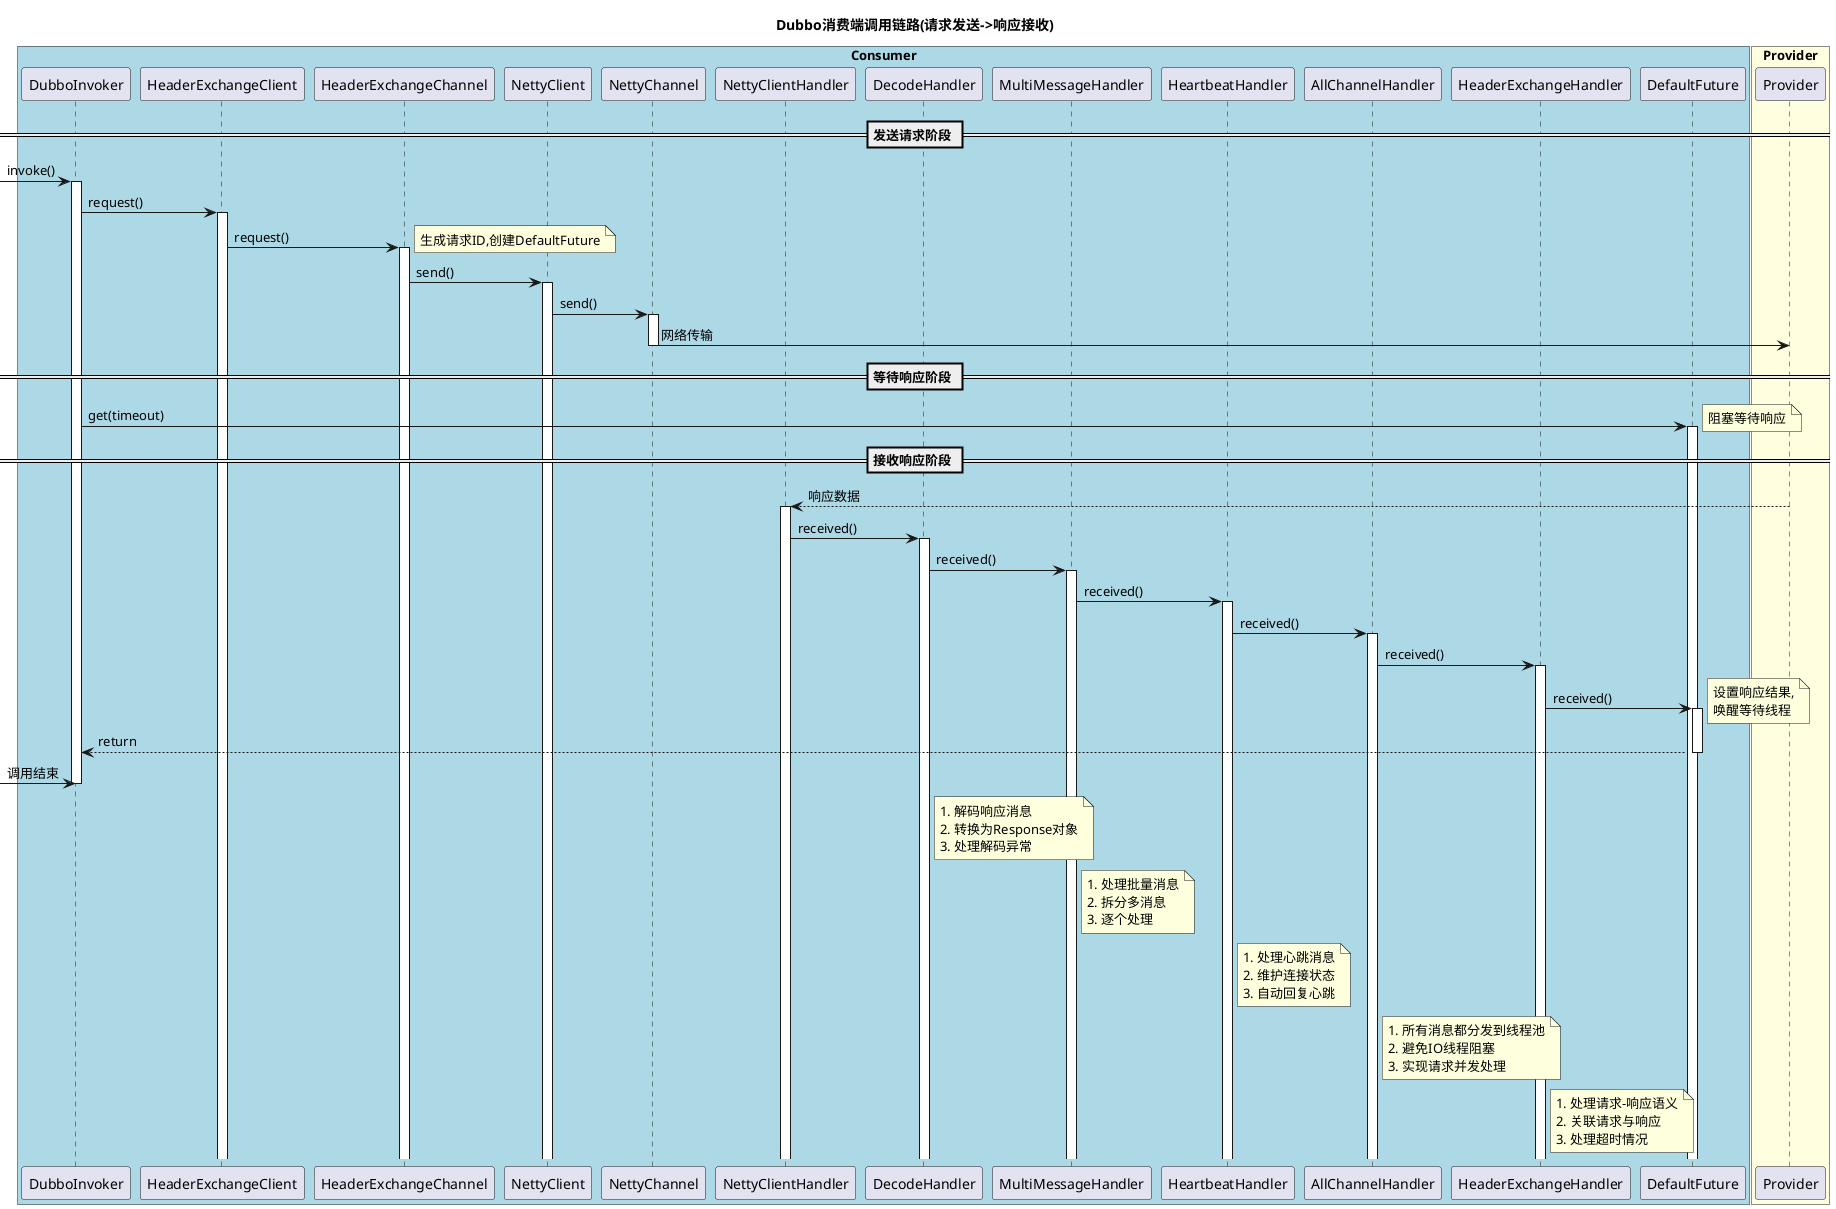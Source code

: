 @startuml
title Dubbo消费端调用链路(请求发送->响应接收)

box "Consumer" #LightBlue
participant "DubboInvoker" as invoker
participant "HeaderExchangeClient" as exchangeClient
participant "HeaderExchangeChannel" as exchangeChannel
participant "NettyClient" as client
participant "NettyChannel" as channel
participant "NettyClientHandler" as clientHandler
participant "DecodeHandler" as decoder
participant "MultiMessageHandler" as multiHandler
participant "HeartbeatHandler" as heartbeatHandler
participant "AllChannelHandler" as allHandler
participant "HeaderExchangeHandler" as headerHandler
participant "DefaultFuture" as future
end box

box "Provider" #LightYellow
participant "Provider" as provider
end box

== 发送请求阶段 ==
-> invoker: invoke()
activate invoker

invoker -> exchangeClient: request()
activate exchangeClient

exchangeClient -> exchangeChannel: request()
activate exchangeChannel
note right: 生成请求ID,创建DefaultFuture

exchangeChannel -> client: send()
activate client

client -> channel: send()
activate channel

channel -> provider: 网络传输
deactivate channel

== 等待响应阶段 ==
invoker -> future: get(timeout)
activate future
note right: 阻塞等待响应

== 接收响应阶段 ==
provider --> clientHandler: 响应数据
activate clientHandler

clientHandler -> decoder: received()
activate decoder

decoder -> multiHandler: received()
activate multiHandler

multiHandler -> heartbeatHandler: received()
activate heartbeatHandler

heartbeatHandler -> allHandler: received()
activate allHandler

allHandler -> headerHandler: received()
activate headerHandler

headerHandler -> future: received()
activate future
note right: 设置响应结果,\n唤醒等待线程

future --> invoker: return
deactivate future

-> invoker: 调用结束
deactivate invoker

note right of decoder
  1. 解码响应消息
  2. 转换为Response对象
  3. 处理解码异常
end note

note right of multiHandler
  1. 处理批量消息
  2. 拆分多消息
  3. 逐个处理
end note

note right of heartbeatHandler
  1. 处理心跳消息
  2. 维护连接状态
  3. 自动回复心跳
end note

note right of allHandler
  1. 所有消息都分发到线程池
  2. 避免IO线程阻塞
  3. 实现请求并发处理
end note

note right of headerHandler
  1. 处理请求-响应语义
  2. 关联请求与响应
  3. 处理超时情况
end note

@enduml